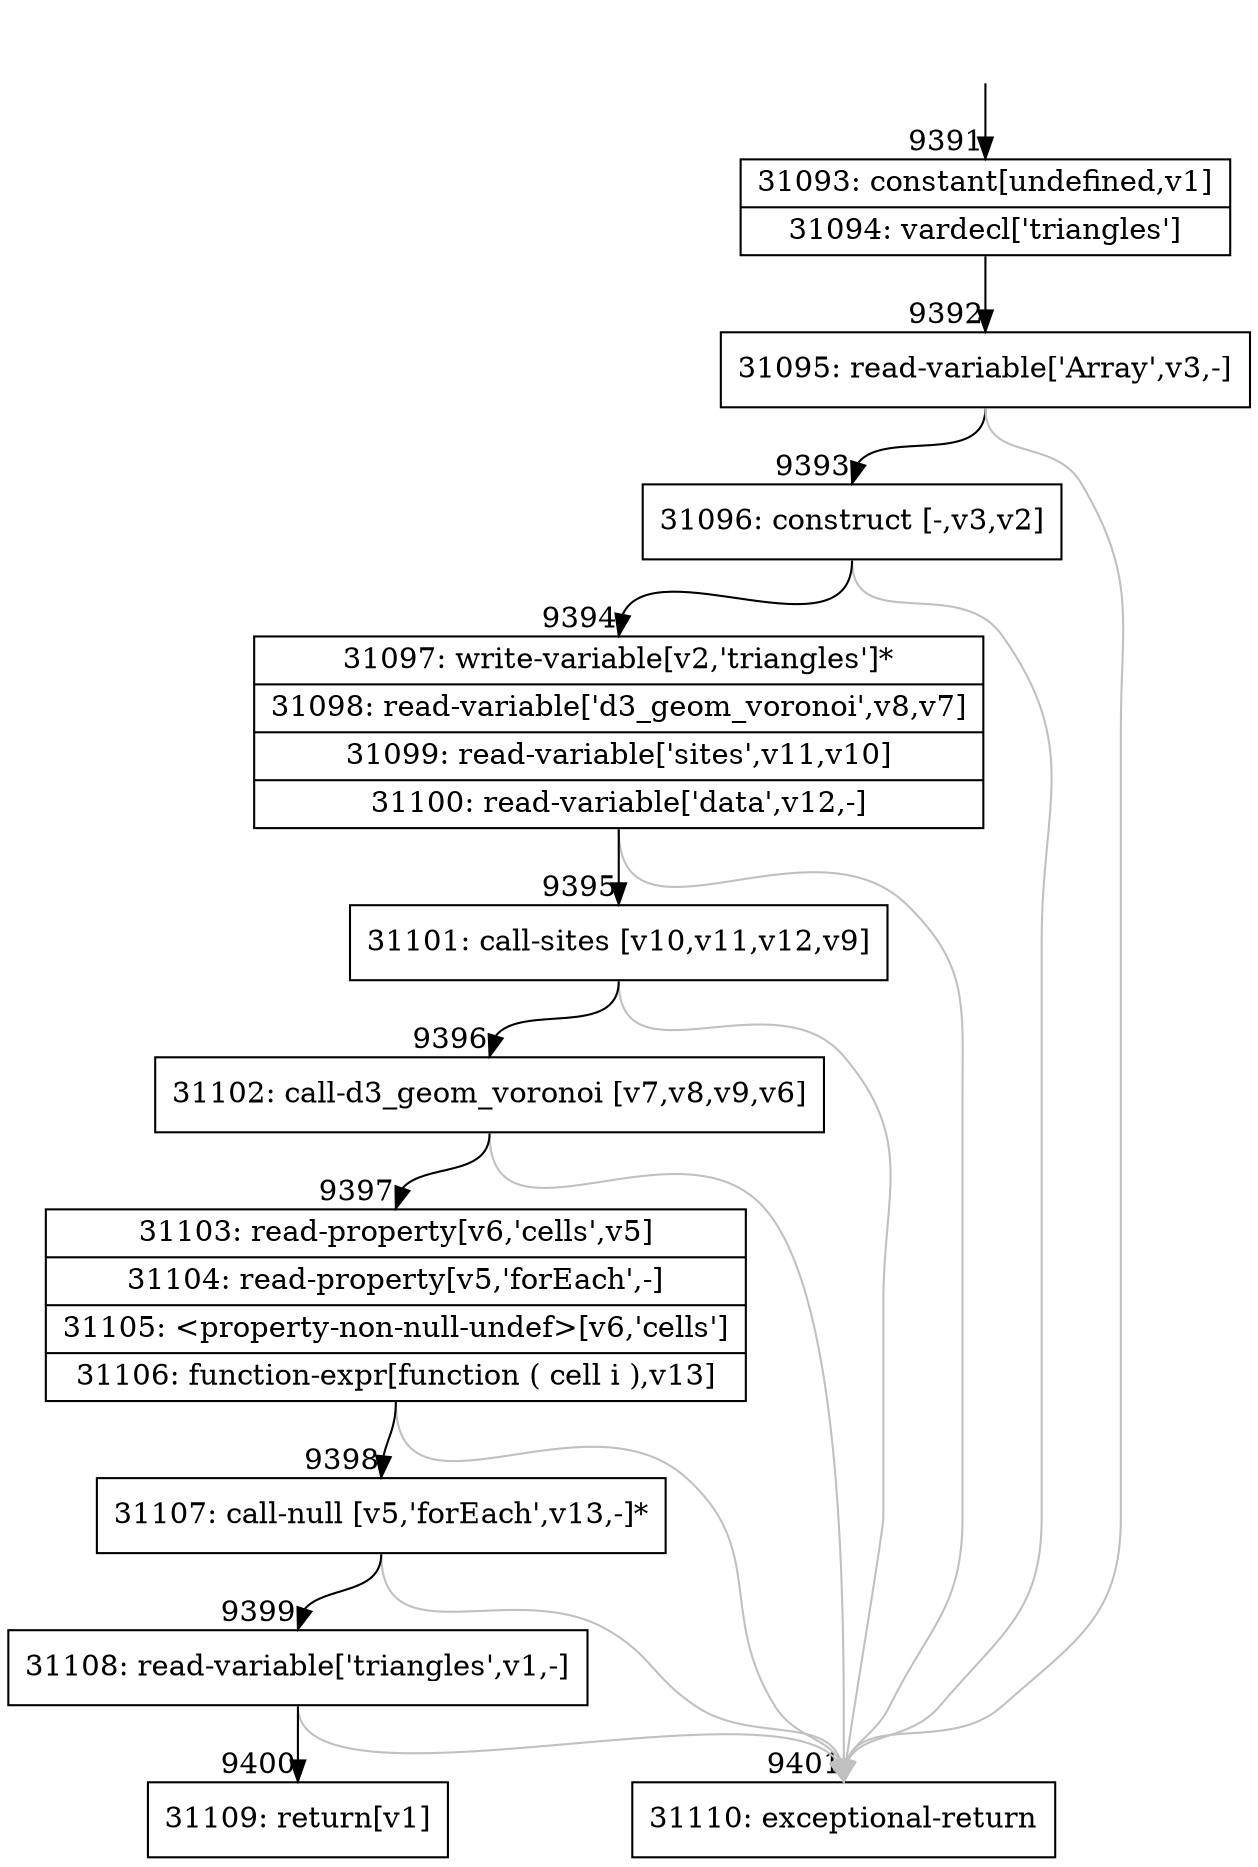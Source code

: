 digraph {
rankdir="TD"
BB_entry862[shape=none,label=""];
BB_entry862 -> BB9391 [tailport=s, headport=n, headlabel="    9391"]
BB9391 [shape=record label="{31093: constant[undefined,v1]|31094: vardecl['triangles']}" ] 
BB9391 -> BB9392 [tailport=s, headport=n, headlabel="      9392"]
BB9392 [shape=record label="{31095: read-variable['Array',v3,-]}" ] 
BB9392 -> BB9393 [tailport=s, headport=n, headlabel="      9393"]
BB9392 -> BB9401 [tailport=s, headport=n, color=gray, headlabel="      9401"]
BB9393 [shape=record label="{31096: construct [-,v3,v2]}" ] 
BB9393 -> BB9394 [tailport=s, headport=n, headlabel="      9394"]
BB9393 -> BB9401 [tailport=s, headport=n, color=gray]
BB9394 [shape=record label="{31097: write-variable[v2,'triangles']*|31098: read-variable['d3_geom_voronoi',v8,v7]|31099: read-variable['sites',v11,v10]|31100: read-variable['data',v12,-]}" ] 
BB9394 -> BB9395 [tailport=s, headport=n, headlabel="      9395"]
BB9394 -> BB9401 [tailport=s, headport=n, color=gray]
BB9395 [shape=record label="{31101: call-sites [v10,v11,v12,v9]}" ] 
BB9395 -> BB9396 [tailport=s, headport=n, headlabel="      9396"]
BB9395 -> BB9401 [tailport=s, headport=n, color=gray]
BB9396 [shape=record label="{31102: call-d3_geom_voronoi [v7,v8,v9,v6]}" ] 
BB9396 -> BB9397 [tailport=s, headport=n, headlabel="      9397"]
BB9396 -> BB9401 [tailport=s, headport=n, color=gray]
BB9397 [shape=record label="{31103: read-property[v6,'cells',v5]|31104: read-property[v5,'forEach',-]|31105: \<property-non-null-undef\>[v6,'cells']|31106: function-expr[function ( cell i ),v13]}" ] 
BB9397 -> BB9398 [tailport=s, headport=n, headlabel="      9398"]
BB9397 -> BB9401 [tailport=s, headport=n, color=gray]
BB9398 [shape=record label="{31107: call-null [v5,'forEach',v13,-]*}" ] 
BB9398 -> BB9399 [tailport=s, headport=n, headlabel="      9399"]
BB9398 -> BB9401 [tailport=s, headport=n, color=gray]
BB9399 [shape=record label="{31108: read-variable['triangles',v1,-]}" ] 
BB9399 -> BB9400 [tailport=s, headport=n, headlabel="      9400"]
BB9399 -> BB9401 [tailport=s, headport=n, color=gray]
BB9400 [shape=record label="{31109: return[v1]}" ] 
BB9401 [shape=record label="{31110: exceptional-return}" ] 
//#$~ 5517
}
